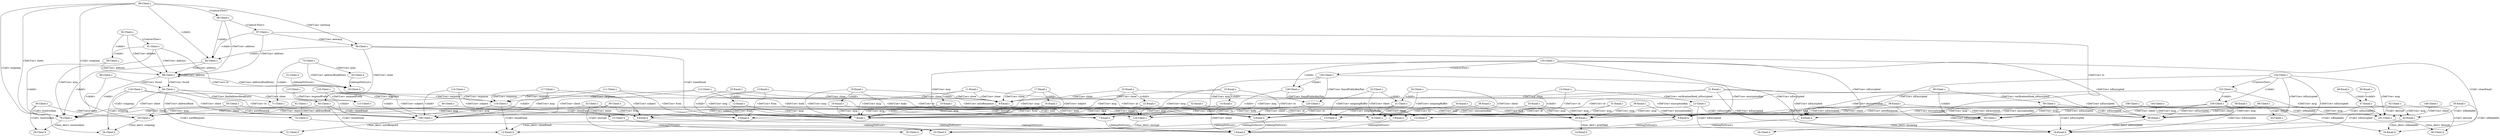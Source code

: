 digraph {
1 [label = "8-Client.c"];
2 [label = "12-Client.c"];
2 -> 1[label="<Def-Use> msg"];
3 [label = "13-Client.c"];
3 -> 2[label="<Def-Use> verificationHook_isEncrypted"];
3 -> 1[label="<child>"];
4 [label = "21-Client.c"];
4 -> 1[label="<Def-Use> client"];
5 [label = "22-Client.c"];
5 -> 1[label="<Def-Use> client"];
5 -> 4[label="<child>"];
6 [label = "24-Client.c"];
6 -> 1[label="<Def-Use> client"];
6 -> 4[label="<child>"];
7 [label = "29-Client.c"];
8 [label = "32-Client.c"];
8 -> 7[label="<Def-Use> client"];
9 [label = "36-Client.c"];
9 -> 7[label="<Def-Use> client"];
10 [label = "39-Client.c"];
10 -> 7[label="<Def-Use> msg"];
11 [label = "40-Client.c"];
11 -> 1[label="<Call> mail"];
11 -> 7[label="<Def-Use> client"];
12 [label = "45-Client.c"];
13 [label = "54-Client.c"];
14 [label = "58-Client.c"];
14 -> 13[label="<Def-Use> msg"];
15 [label = "59-Client.c"];
15 -> 14[label="<Def-Use> verificationHook_isEncrypted"];
15 -> 13[label="<child>"];
16 [label = "62-Client.c"];
16 -> 13[label="<Def-Use> client"];
17 [label = "65-Client.c"];
17 -> 13[label="<Def-Use> client"];
18 [label = "66-Client.c"];
18 -> 12[label="<Call> deliver"];
18 -> 13[label="<Def-Use> client"];
19 [label = "71-Client.c"];
20 [label = "73-Client.c"];
20 -> 19[label="<child>"];
21 [label = "79-Client.c"];
22 [label = "81-Client.c"];
22 -> 21[label="<Def-Use> client"];
23 [label = "83-Client.c"];
23 -> 21[label="<Def-Use> msg"];
24 [label = "84-Client.c"];
24 -> 21[label="<Def-Use> client"];
24 -> 19[label="<Def-Use> findAddressBookEntry"];
24 -> 23[label="<Def-Use> clone"];
25 [label = "86-Client.c"];
25 -> 24[label="<Def-Use> found"];
25 -> 21[label="<child>"];
26 [label = "88-Client.c"];
26 -> 21[label="<child>"];
26 -> 24[label="<Def-Use> found"];
26 -> 26[label="<Def-Use> address"];
27 [label = "89-Client.c"];
27 -> 26[label="<Def-Use> address"];
27 -> 21[label="<child>"];
28 [label = "91-Client.c"];
28 -> 21[label="<Def-Use> msg"];
28 -> 26[label="<Def-Use> address"];
28 -> 27[label="<child>"];
29 [label = "92-Client.c"];
29 -> 26[label="<Def-Use> address"];
29 -> 27[label="<child>"];
29 -> 28[label="<Control-Flow>"];
30 [label = "94-Client.c"];
30 -> 26[label="<Def-Use> address"];
30 -> 21[label="<child>"];
31 [label = "96-Client.c"];
31 -> 23[label="<Def-Use> clone"];
31 -> 30[label="<child>"];
32 [label = "97-Client.c"];
32 -> 31[label="<Def-Use> newmsg"];
32 -> 26[label="<Def-Use> address"];
32 -> 30[label="<child>"];
33 [label = "98-Client.c"];
33 -> 26[label="<Def-Use> address"];
33 -> 30[label="<child>"];
34 [label = "99-Client.c"];
34 -> 7[label="<Call> outgoing"];
34 -> 21[label="<Def-Use> client"];
34 -> 30[label="<child>"];
34 -> 31[label="<Def-Use> newmsg"];
33 -> 32[label="<Control-Flow>"];
34 -> 33[label="<Control-Flow>"];
35 [label = "106-Client.c"];
36 [label = "108-Client.c"];
36 -> 35[label="<Def-Use> client"];
37 [label = "110-Client.c"];
37 -> 35[label="<Def-Use> msg"];
38 [label = "111-Client.c"];
38 -> 37[label="<Def-Use> response"];
38 -> 35[label="<Def-Use> msg"];
39 [label = "112-Client.c"];
39 -> 37[label="<Def-Use> response"];
39 -> 35[label="<Def-Use> client"];
40 [label = "113-Client.c"];
41 [label = "114-Client.c"];
41 -> 37[label="<Def-Use> response"];
41 -> 35[label="<child>"];
42 [label = "115-Client.c"];
42 -> 40[label="<Def-Use> respondPrefix"];
42 -> 35[label="<child>"];
43 [label = "116-Client.c"];
43 -> 37[label="<Def-Use> response"];
43 -> 35[label="<child>"];
43 -> 40[label="<Def-Use> respondPrefix"];
44 [label = "117-Client.c"];
44 -> 37[label="<Def-Use> response"];
44 -> 35[label="<child>"];
45 [label = "118-Client.c"];
45 -> 7[label="<Call> outgoing"];
45 -> 35[label="<Def-Use> client"];
45 -> 37[label="<Def-Use> response"];
46 [label = "124-Client.c"];
47 [label = "126-Client.c"];
47 -> 46[label="<Def-Use> client"];
48 [label = "128-Client.c"];
48 -> 47[label="<Def-Use> foundPublicKeyPair"];
48 -> 46[label="<child>"];
49 [label = "130-Client.c"];
49 -> 46[label="<Def-Use> msg"];
49 -> 48[label="<child>"];
49 -> 47[label="<Def-Use> foundPublicKeyPair"];
50 [label = "133-Client.c"];
50 -> 46[label="<Def-Use> msg"];
50 -> 48[label="<child>"];
50 -> 49[label="<Control-Flow>"];
51 [label = "141-Client.c"];
52 [label = "144-Client.c"];
52 -> 51[label="<Def-Use> msg"];
53 [label = "148-Client.c"];
53 -> 51[label="<Def-Use> client"];
54 [label = "150-Client.c"];
54 -> 51[label="<Def-Use> msg"];
55 [label = "153-Client.c"];
55 -> 51[label="<Def-Use> msg"];
55 -> 54[label="<child>"];
56 [label = "154-Client.c"];
56 -> 51[label="<Def-Use> msg"];
56 -> 54[label="<child>"];
56 -> 55[label="<Control-Flow>"];
57 [label = "10-Client.h"];
58 [label = "12-Client.h"];
59 [label = "13-Client.h"];
60 [label = "14-Client.h"];
61 [label = "15-Client.h"];
58 -> 57[label="<belongToStruct>"];
59 -> 57[label="<belongToStruct>"];
60 -> 57[label="<belongToStruct>"];
61 -> 57[label="<belongToStruct>"];
62 [label = "18-Client.h"];
63 [label = "20-Client.h"];
64 [label = "21-Client.h"];
63 -> 62[label="<belongToStruct>"];
64 -> 62[label="<belongToStruct>"];
65 [label = "24-Client.h"];
66 [label = "26-Client.h"];
67 [label = "29-Client.h"];
68 [label = "31-Client.h"];
69 [label = "35-Client.h"];
70 [label = "40-Client.h"];
71 [label = "7-Email.c"];
72 [label = "9-Email.c"];
72 -> 71[label="<child>"];
73 [label = "10-Email.c"];
73 -> 71[label="<Def-Use> msg"];
74 [label = "11-Email.c"];
74 -> 72[label="<Def-Use> clone"];
74 -> 71[label="<Def-Use> msg"];
74 -> 73[label="<child>"];
75 [label = "12-Email.c"];
75 -> 71[label="<Def-Use> msg"];
76 [label = "13-Email.c"];
76 -> 72[label="<Def-Use> clone"];
76 -> 71[label="<Def-Use> msg"];
76 -> 75[label="<child>"];
77 [label = "14-Email.c"];
77 -> 71[label="<Def-Use> msg"];
78 [label = "15-Email.c"];
78 -> 72[label="<Def-Use> clone"];
78 -> 71[label="<Def-Use> msg"];
78 -> 77[label="<child>"];
79 [label = "16-Email.c"];
79 -> 71[label="<Def-Use> msg"];
80 [label = "17-Email.c"];
80 -> 72[label="<Def-Use> clone"];
80 -> 71[label="<Def-Use> msg"];
80 -> 79[label="<child>"];
81 [label = "18-Email.c"];
81 -> 71[label="<Def-Use> msg"];
82 [label = "19-Email.c"];
82 -> 72[label="<Def-Use> clone"];
82 -> 71[label="<Def-Use> msg"];
82 -> 81[label="<child>"];
83 [label = "21-Email.c"];
83 -> 72[label="<Def-Use> clone"];
83 -> 71[label="<Def-Use> msg"];
84 [label = "22-Email.c"];
84 -> 71[label="<Def-Use> msg"];
85 [label = "23-Email.c"];
85 -> 72[label="<Def-Use> clone"];
85 -> 71[label="<Def-Use> msg"];
85 -> 84[label="<child>"];
86 [label = "25-Email.c"];
86 -> 72[label="<Def-Use> clone"];
86 -> 71[label="<child>"];
87 [label = "29-Email.c"];
88 [label = "31-Email.c"];
88 -> 87[label="<Def-Use> msg"];
89 [label = "32-Email.c"];
89 -> 87[label="<Def-Use> msg"];
90 [label = "33-Email.c"];
90 -> 87[label="<Def-Use> msg"];
91 [label = "34-Email.c"];
91 -> 87[label="<Def-Use> msg"];
92 [label = "35-Email.c"];
92 -> 87[label="<Def-Use> msg"];
93 [label = "36-Email.c"];
93 -> 87[label="<Def-Use> msg"];
94 [label = "38-Email.c"];
94 -> 87[label="<Def-Use> msg"];
95 [label = "39-Email.c"];
95 -> 87[label="<Def-Use> msg"];
96 [label = "44-Email.c"];
97 [label = "47-Email.c"];
97 -> 96[label="<Def-Use> msg"];
98 [label = "48-Email.c"];
98 -> 97[label="<child>"];
99 [label = "50-Email.c"];
99 -> 97[label="<child>"];
100 [label = "56-Email.c"];
101 [label = "58-Email.c"];
101 -> 100[label="<Def-Use> msg"];
102 [label = "1-Email.h"];
103 [label = "3-Email.h"];
104 [label = "4-Email.h"];
105 [label = "5-Email.h"];
106 [label = "6-Email.h"];
107 [label = "7-Email.h"];
108 [label = "8-Email.h"];
109 [label = "9-Email.h"];
103 -> 102[label="<belongToStruct>"];
104 -> 102[label="<belongToStruct>"];
105 -> 102[label="<belongToStruct>"];
106 -> 102[label="<belongToStruct>"];
107 -> 102[label="<belongToStruct>"];
108 -> 102[label="<belongToStruct>"];
109 -> 102[label="<belongToStruct>"];
110 [label = "12-Email.h"];
111 [label = "14-Email.h"];
112 [label = "16-Email.h"];
113 [label = "18-Email.h"];
23 -> 110[label="<Call> cloneEmail"];
23 -> 71[label="<Call> cloneEmail"];
78 -> 105[label="<Def-Use> to"];
15 -> 103[label="<Def-Use> id"];
17 -> 68[label="<Call> autoRespond"];
17 -> 35[label="<Call> autoRespond"];
89 -> 104[label="<Def-Use> from"];
76 -> 104[label="<Def-Use> from"];
74 -> 103[label="<Def-Use> id"];
79 -> 106[label="<Def-Use> subject"];
20 -> 63[label="<Def-Use> alias"];
34 -> 65[label="<Call> outgoing"];
5 -> 59[label="<Def-Use> outgoingBuffer"];
81 -> 107[label="<Def-Use> body"];
47 -> 105[label="<Def-Use> to"];
91 -> 106[label="<Def-Use> subject"];
3 -> 103[label="<Def-Use> id"];
92 -> 112[label="<Call> isReadable"];
92 -> 96[label="<Call> isReadable"];
94 -> 113[label="<Def-Use> isEncrypted"];
94 -> 100[label="<Def-Use> isEncrypted"];
94 -> 108[label="<Def-Use> isEncrypted"];
14 -> 113[label="<Call> isEncrypted"];
14 -> 100[label="<Call> isEncrypted"];
6 -> 59[label="<Def-Use> outgoingBuffer"];
41 -> 106[label="<Def-Use> subject"];
8 -> 46[label="<Call> encrypt"];
8 -> 69[label="<Call> encrypt"];
52 -> 109[label="<Def-Use> encryptionKey"];
32 -> 105[label="<Def-Use> to"];
9 -> 21[label="<Call> resolveAlias"];
9 -> 67[label="<Call> resolveAlias"];
50 -> 113[label="<Def-Use> isEncrypted"];
50 -> 100[label="<Def-Use> isEncrypted"];
50 -> 108[label="<Def-Use> isEncrypted"];
38 -> 105[label="<Def-Use> to"];
44 -> 106[label="<Def-Use> subject"];
39 -> 107[label="<Def-Use> body"];
22 -> 60[label="<Def-Use> addressBook"];
37 -> 110[label="<Call> cloneEmail"];
37 -> 71[label="<Call> cloneEmail"];
85 -> 109[label="<Def-Use> encryptionKey"];
2 -> 113[label="<Call> isEncrypted"];
2 -> 100[label="<Call> isEncrypted"];
97 -> 113[label="<Call> isEncrypted"];
97 -> 100[label="<Call> isEncrypted"];
36 -> 61[label="<Def-Use> autoResponse"];
28 -> 105[label="<Def-Use> to"];
36 -> 112[label="<Call> isReadable"];
36 -> 96[label="<Call> isReadable"];
38 -> 104[label="<Def-Use> from"];
82 -> 107[label="<Def-Use> body"];
10 -> 104[label="<Def-Use> from"];
4 -> 59[label="<Def-Use> outgoingBuffer"];
26 -> 62[label="<Def-Use> addressBookEntry"];
80 -> 106[label="<Def-Use> subject"];
77 -> 105[label="<Def-Use> to"];
10 -> 58[label="<Def-Use> name"];
84 -> 109[label="<Def-Use> encryptionKey"];
95 -> 109[label="<Def-Use> encryptionKey"];
73 -> 103[label="<Def-Use> id"];
16 -> 51[label="<Call> decrypt"];
16 -> 70[label="<Call> decrypt"];
93 -> 107[label="<Def-Use> body"];
55 -> 109[label="<Def-Use> encryptionKey"];
20 -> 62[label="<Def-Use> addressBookEntry"];
75 -> 104[label="<Def-Use> from"];
49 -> 109[label="<Def-Use> encryptionKey"];
24 -> 60[label="<Def-Use> addressBook"];
90 -> 105[label="<Def-Use> to"];
56 -> 113[label="<Def-Use> isEncrypted"];
56 -> 100[label="<Def-Use> isEncrypted"];
56 -> 108[label="<Def-Use> isEncrypted"];
72 -> 102[label="<Def-Use> email"];
88 -> 103[label="<Def-Use> id"];
43 -> 106[label="<Def-Use> subject"];
54 -> 113[label="<Def-Use> isEncrypted"];
54 -> 100[label="<Def-Use> isEncrypted"];
54 -> 108[label="<Def-Use> isEncrypted"];
83 -> 113[label="<Def-Use> isEncrypted"];
83 -> 100[label="<Def-Use> isEncrypted"];
83 -> 108[label="<Def-Use> isEncrypted"];
39 -> 61[label="<Def-Use> autoResponse"];
54 -> 109[label="<Def-Use> encryptionKey"];
31 -> 110[label="<Call> cloneEmail"];
31 -> 71[label="<Call> cloneEmail"];
45 -> 65[label="<Call> outgoing"];
24 -> 105[label="<Def-Use> to"];
96 -> 112[label="<func_decl> isReadable"];
71 -> 110[label="<func_decl> cloneEmail"];
13 -> 66[label="<func_decl> incoming"];
21 -> 67[label="<func_decl> resolveAlias"];
35 -> 68[label="<func_decl> autoRespond"];
7 -> 65[label="<func_decl> outgoing"];
87 -> 111[label="<func_decl> printMail"];
100 -> 113[label="<func_decl> isEncrypted"];
46 -> 69[label="<func_decl> encrypt"];
51 -> 70[label="<func_decl> decrypt"];
}